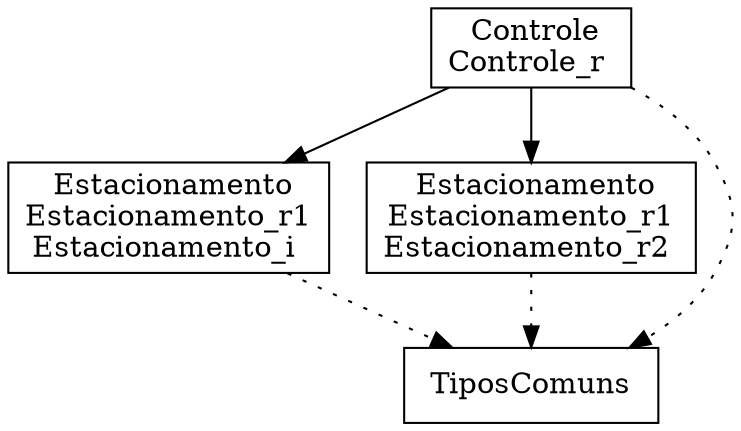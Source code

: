digraph {
Controle_r [ label=" Controle\nControle_r " shape= box ]
Estacionamento_i [ label=" Estacionamento\nEstacionamento_r1\nEstacionamento_i " shape= box ]
Estacionamento_r2 [ label=" Estacionamento\nEstacionamento_r1\nEstacionamento_r2 " shape= box ]
TiposComuns [ label=" TiposComuns " shape= box ]

"Controle_r" -> "TiposComuns" [style= dotted ]
"Controle_r" -> "Estacionamento_i" []
"Controle_r" -> "Estacionamento_r2" []
"Estacionamento_i" -> "TiposComuns" [style= dotted ]
"Estacionamento_r2" -> "TiposComuns" [style= dotted ]
}
